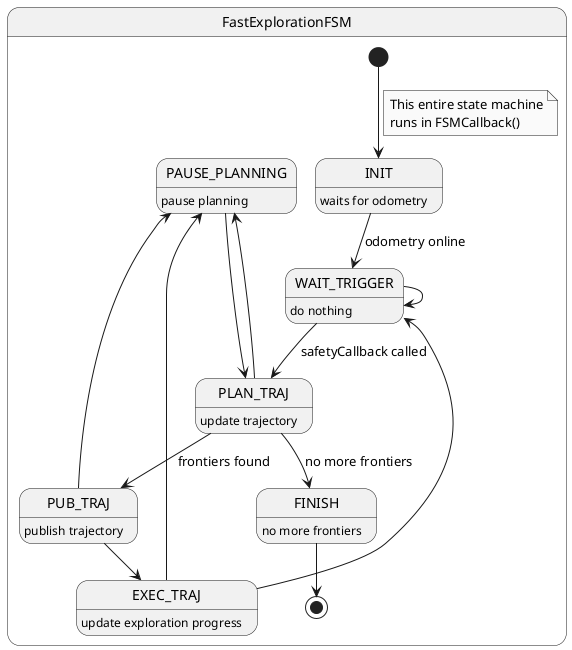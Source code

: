 @startuml
skinparam monochrome true
hide circle
skinparam classAttributeIconSize 0


state FastExplorationFSM {

    INIT : waits for odometry
    WAIT_TRIGGER : do nothing
    PLAN_TRAJ : update trajectory
    PUB_TRAJ : publish trajectory
    EXEC_TRAJ : update exploration progress
    FINISH : no more frontiers
    PAUSE_PLANNING : pause planning


    [*] --> INIT
    note on link
    This entire state machine
    runs in FSMCallback()
    end note
    INIT --> WAIT_TRIGGER : odometry online
    WAIT_TRIGGER --> WAIT_TRIGGER
    WAIT_TRIGGER --> PLAN_TRAJ : safetyCallback called
    PLAN_TRAJ --> PUB_TRAJ : frontiers found
    PLAN_TRAJ --> FINISH : no more frontiers
    PLAN_TRAJ --> PAUSE_PLANNING
    PAUSE_PLANNING --> PLAN_TRAJ
    PUB_TRAJ --> EXEC_TRAJ
    PUB_TRAJ --> PAUSE_PLANNING
    EXEC_TRAJ --> WAIT_TRIGGER
    EXEC_TRAJ --> PAUSE_PLANNING
    PAUSE_PLANNING <-[hidden]- WAIT_TRIGGER
    PAUSE_PLANNING <-[hidden]- INIT
    FINISH --> [*]
}

@enduml

